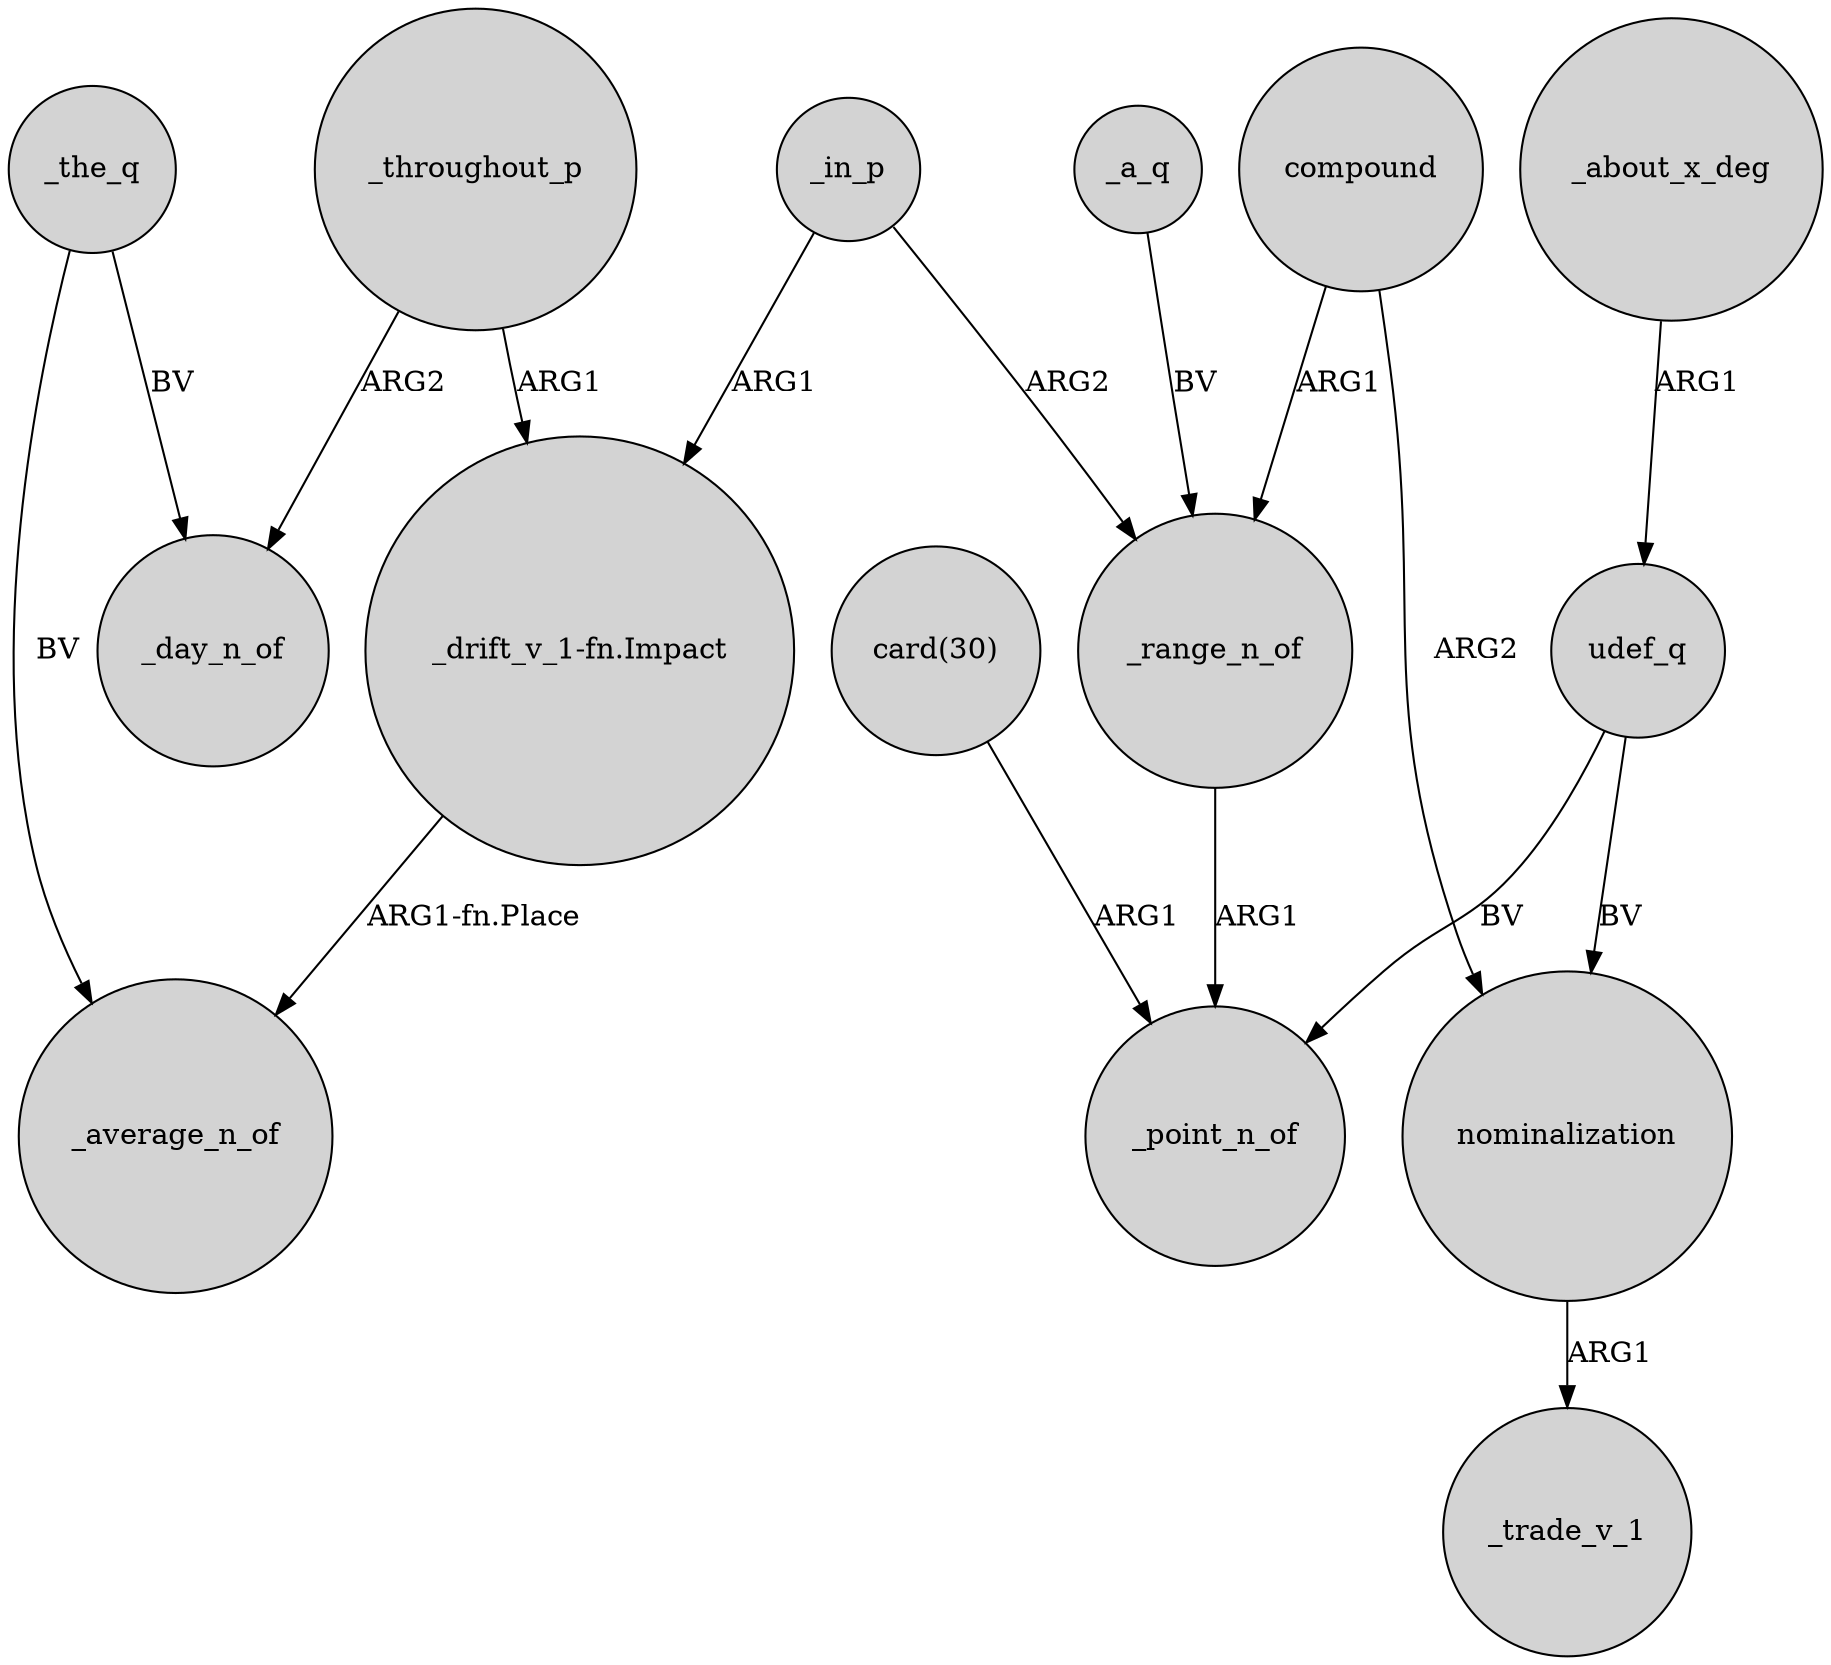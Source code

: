 digraph {
	node [shape=circle style=filled]
	_the_q -> _day_n_of [label=BV]
	_in_p -> _range_n_of [label=ARG2]
	_a_q -> _range_n_of [label=BV]
	_in_p -> "_drift_v_1-fn.Impact" [label=ARG1]
	_throughout_p -> "_drift_v_1-fn.Impact" [label=ARG1]
	"_drift_v_1-fn.Impact" -> _average_n_of [label="ARG1-fn.Place"]
	udef_q -> _point_n_of [label=BV]
	_range_n_of -> _point_n_of [label=ARG1]
	compound -> nominalization [label=ARG2]
	"card(30)" -> _point_n_of [label=ARG1]
	_the_q -> _average_n_of [label=BV]
	compound -> _range_n_of [label=ARG1]
	_about_x_deg -> udef_q [label=ARG1]
	nominalization -> _trade_v_1 [label=ARG1]
	_throughout_p -> _day_n_of [label=ARG2]
	udef_q -> nominalization [label=BV]
}
